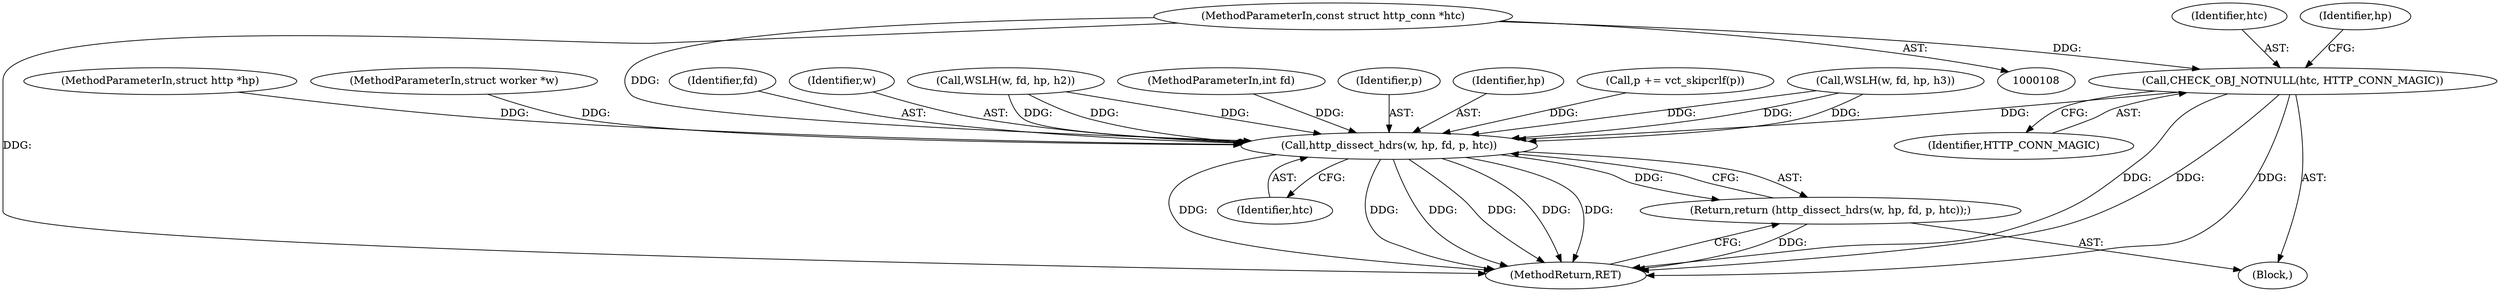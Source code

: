 digraph "0_Varnish-Cache_85e8468bec9416bd7e16b0d80cb820ecd2b330c3_0@pointer" {
"1000112" [label="(MethodParameterIn,const struct http_conn *htc)"];
"1000119" [label="(Call,CHECK_OBJ_NOTNULL(htc, HTTP_CONN_MAGIC))"];
"1000355" [label="(Call,http_dissect_hdrs(w, hp, fd, p, htc))"];
"1000354" [label="(Return,return (http_dissect_hdrs(w, hp, fd, p, htc));)"];
"1000357" [label="(Identifier,hp)"];
"1000361" [label="(MethodReturn,RET)"];
"1000294" [label="(Call,p += vct_skipcrlf(p))"];
"1000349" [label="(Call,WSLH(w, fd, hp, h3))"];
"1000116" [label="(Block,)"];
"1000123" [label="(Identifier,hp)"];
"1000360" [label="(Identifier,htc)"];
"1000111" [label="(MethodParameterIn,struct http *hp)"];
"1000109" [label="(MethodParameterIn,struct worker *w)"];
"1000355" [label="(Call,http_dissect_hdrs(w, hp, fd, p, htc))"];
"1000358" [label="(Identifier,fd)"];
"1000120" [label="(Identifier,htc)"];
"1000356" [label="(Identifier,w)"];
"1000323" [label="(Call,WSLH(w, fd, hp, h2))"];
"1000354" [label="(Return,return (http_dissect_hdrs(w, hp, fd, p, htc));)"];
"1000112" [label="(MethodParameterIn,const struct http_conn *htc)"];
"1000121" [label="(Identifier,HTTP_CONN_MAGIC)"];
"1000110" [label="(MethodParameterIn,int fd)"];
"1000359" [label="(Identifier,p)"];
"1000119" [label="(Call,CHECK_OBJ_NOTNULL(htc, HTTP_CONN_MAGIC))"];
"1000112" -> "1000108"  [label="AST: "];
"1000112" -> "1000361"  [label="DDG: "];
"1000112" -> "1000119"  [label="DDG: "];
"1000112" -> "1000355"  [label="DDG: "];
"1000119" -> "1000116"  [label="AST: "];
"1000119" -> "1000121"  [label="CFG: "];
"1000120" -> "1000119"  [label="AST: "];
"1000121" -> "1000119"  [label="AST: "];
"1000123" -> "1000119"  [label="CFG: "];
"1000119" -> "1000361"  [label="DDG: "];
"1000119" -> "1000361"  [label="DDG: "];
"1000119" -> "1000361"  [label="DDG: "];
"1000119" -> "1000355"  [label="DDG: "];
"1000355" -> "1000354"  [label="AST: "];
"1000355" -> "1000360"  [label="CFG: "];
"1000356" -> "1000355"  [label="AST: "];
"1000357" -> "1000355"  [label="AST: "];
"1000358" -> "1000355"  [label="AST: "];
"1000359" -> "1000355"  [label="AST: "];
"1000360" -> "1000355"  [label="AST: "];
"1000354" -> "1000355"  [label="CFG: "];
"1000355" -> "1000361"  [label="DDG: "];
"1000355" -> "1000361"  [label="DDG: "];
"1000355" -> "1000361"  [label="DDG: "];
"1000355" -> "1000361"  [label="DDG: "];
"1000355" -> "1000361"  [label="DDG: "];
"1000355" -> "1000361"  [label="DDG: "];
"1000355" -> "1000354"  [label="DDG: "];
"1000349" -> "1000355"  [label="DDG: "];
"1000349" -> "1000355"  [label="DDG: "];
"1000349" -> "1000355"  [label="DDG: "];
"1000323" -> "1000355"  [label="DDG: "];
"1000323" -> "1000355"  [label="DDG: "];
"1000323" -> "1000355"  [label="DDG: "];
"1000109" -> "1000355"  [label="DDG: "];
"1000111" -> "1000355"  [label="DDG: "];
"1000110" -> "1000355"  [label="DDG: "];
"1000294" -> "1000355"  [label="DDG: "];
"1000354" -> "1000116"  [label="AST: "];
"1000361" -> "1000354"  [label="CFG: "];
"1000354" -> "1000361"  [label="DDG: "];
}

